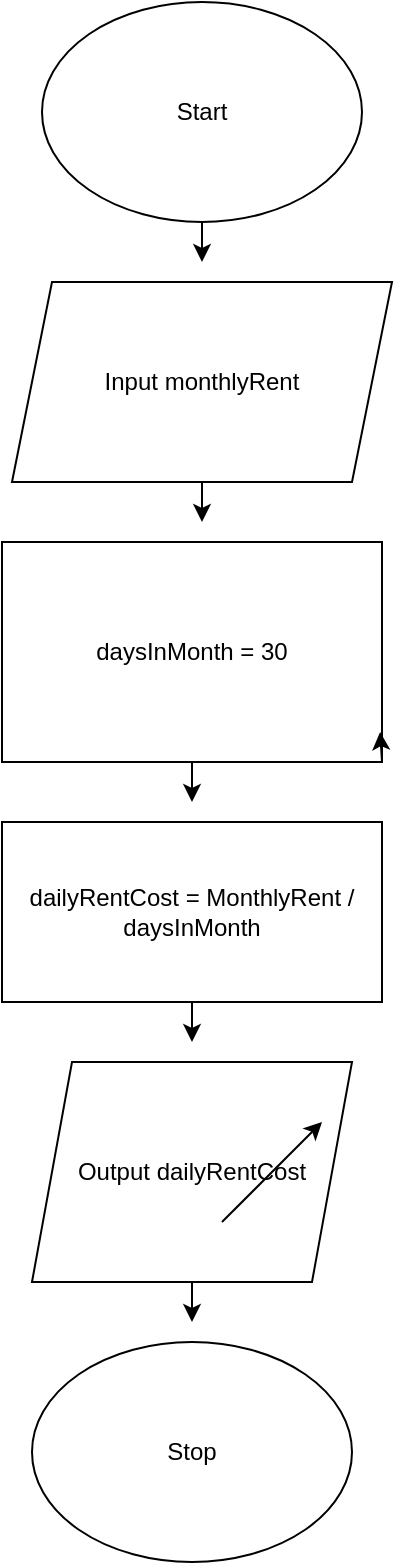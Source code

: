 <mxfile version="26.1.1">
  <diagram name="Page-1" id="WO6y1tCaPw_diWejYL_s">
    <mxGraphModel dx="2074" dy="1196" grid="1" gridSize="10" guides="1" tooltips="1" connect="1" arrows="1" fold="1" page="1" pageScale="1" pageWidth="850" pageHeight="1100" math="0" shadow="0">
      <root>
        <mxCell id="0" />
        <mxCell id="1" parent="0" />
        <mxCell id="ZkSdNw1eY8WDO75L0njx-2" style="edgeStyle=orthogonalEdgeStyle;rounded=0;orthogonalLoop=1;jettySize=auto;html=1;exitX=0.5;exitY=1;exitDx=0;exitDy=0;" edge="1" parent="1" source="_IOrh9b2by9tf-pV0UFM-1">
          <mxGeometry relative="1" as="geometry">
            <mxPoint x="390" y="150" as="targetPoint" />
          </mxGeometry>
        </mxCell>
        <mxCell id="_IOrh9b2by9tf-pV0UFM-1" value="Start" style="ellipse;whiteSpace=wrap;html=1;" parent="1" vertex="1">
          <mxGeometry x="310" y="20" width="160" height="110" as="geometry" />
        </mxCell>
        <mxCell id="ZkSdNw1eY8WDO75L0njx-3" style="edgeStyle=orthogonalEdgeStyle;rounded=0;orthogonalLoop=1;jettySize=auto;html=1;exitX=0.5;exitY=1;exitDx=0;exitDy=0;" edge="1" parent="1" source="_IOrh9b2by9tf-pV0UFM-2">
          <mxGeometry relative="1" as="geometry">
            <mxPoint x="390" y="280" as="targetPoint" />
          </mxGeometry>
        </mxCell>
        <mxCell id="_IOrh9b2by9tf-pV0UFM-2" value="Input monthlyRent" style="shape=parallelogram;perimeter=parallelogramPerimeter;whiteSpace=wrap;html=1;fixedSize=1;" parent="1" vertex="1">
          <mxGeometry x="295" y="160" width="190" height="100" as="geometry" />
        </mxCell>
        <mxCell id="ZkSdNw1eY8WDO75L0njx-4" style="edgeStyle=orthogonalEdgeStyle;rounded=0;orthogonalLoop=1;jettySize=auto;html=1;exitX=0.5;exitY=1;exitDx=0;exitDy=0;" edge="1" parent="1" source="_IOrh9b2by9tf-pV0UFM-4">
          <mxGeometry relative="1" as="geometry">
            <mxPoint x="385" y="420" as="targetPoint" />
          </mxGeometry>
        </mxCell>
        <mxCell id="_IOrh9b2by9tf-pV0UFM-4" value="daysInMonth = 30" style="rounded=0;whiteSpace=wrap;html=1;" parent="1" vertex="1">
          <mxGeometry x="290" y="290" width="190" height="110" as="geometry" />
        </mxCell>
        <mxCell id="ZkSdNw1eY8WDO75L0njx-5" style="edgeStyle=orthogonalEdgeStyle;rounded=0;orthogonalLoop=1;jettySize=auto;html=1;exitX=0.5;exitY=1;exitDx=0;exitDy=0;" edge="1" parent="1" source="_IOrh9b2by9tf-pV0UFM-5">
          <mxGeometry relative="1" as="geometry">
            <mxPoint x="385" y="540" as="targetPoint" />
          </mxGeometry>
        </mxCell>
        <mxCell id="_IOrh9b2by9tf-pV0UFM-5" value="dailyRentCost = MonthlyRent / daysInMonth" style="rounded=0;whiteSpace=wrap;html=1;" parent="1" vertex="1">
          <mxGeometry x="290" y="430" width="190" height="90" as="geometry" />
        </mxCell>
        <mxCell id="_IOrh9b2by9tf-pV0UFM-6" style="edgeStyle=orthogonalEdgeStyle;rounded=0;orthogonalLoop=1;jettySize=auto;html=1;exitX=1;exitY=1;exitDx=0;exitDy=0;entryX=0.995;entryY=0.864;entryDx=0;entryDy=0;entryPerimeter=0;" parent="1" source="_IOrh9b2by9tf-pV0UFM-4" target="_IOrh9b2by9tf-pV0UFM-4" edge="1">
          <mxGeometry relative="1" as="geometry" />
        </mxCell>
        <mxCell id="_IOrh9b2by9tf-pV0UFM-7" style="edgeStyle=orthogonalEdgeStyle;rounded=0;orthogonalLoop=1;jettySize=auto;html=1;exitX=0.5;exitY=1;exitDx=0;exitDy=0;" parent="1" source="_IOrh9b2by9tf-pV0UFM-4" target="_IOrh9b2by9tf-pV0UFM-4" edge="1">
          <mxGeometry relative="1" as="geometry" />
        </mxCell>
        <mxCell id="ZkSdNw1eY8WDO75L0njx-6" style="edgeStyle=orthogonalEdgeStyle;rounded=0;orthogonalLoop=1;jettySize=auto;html=1;exitX=0.5;exitY=1;exitDx=0;exitDy=0;" edge="1" parent="1" source="_IOrh9b2by9tf-pV0UFM-8">
          <mxGeometry relative="1" as="geometry">
            <mxPoint x="385" y="680" as="targetPoint" />
          </mxGeometry>
        </mxCell>
        <mxCell id="_IOrh9b2by9tf-pV0UFM-8" value="Output dailyRentCost" style="shape=parallelogram;perimeter=parallelogramPerimeter;whiteSpace=wrap;html=1;fixedSize=1;" parent="1" vertex="1">
          <mxGeometry x="305" y="550" width="160" height="110" as="geometry" />
        </mxCell>
        <mxCell id="_IOrh9b2by9tf-pV0UFM-9" value="Stop" style="ellipse;whiteSpace=wrap;html=1;" parent="1" vertex="1">
          <mxGeometry x="305" y="690" width="160" height="110" as="geometry" />
        </mxCell>
        <mxCell id="ZkSdNw1eY8WDO75L0njx-1" value="" style="endArrow=classic;html=1;rounded=0;" edge="1" parent="1">
          <mxGeometry width="50" height="50" relative="1" as="geometry">
            <mxPoint x="400" y="630" as="sourcePoint" />
            <mxPoint x="450" y="580" as="targetPoint" />
          </mxGeometry>
        </mxCell>
      </root>
    </mxGraphModel>
  </diagram>
</mxfile>
